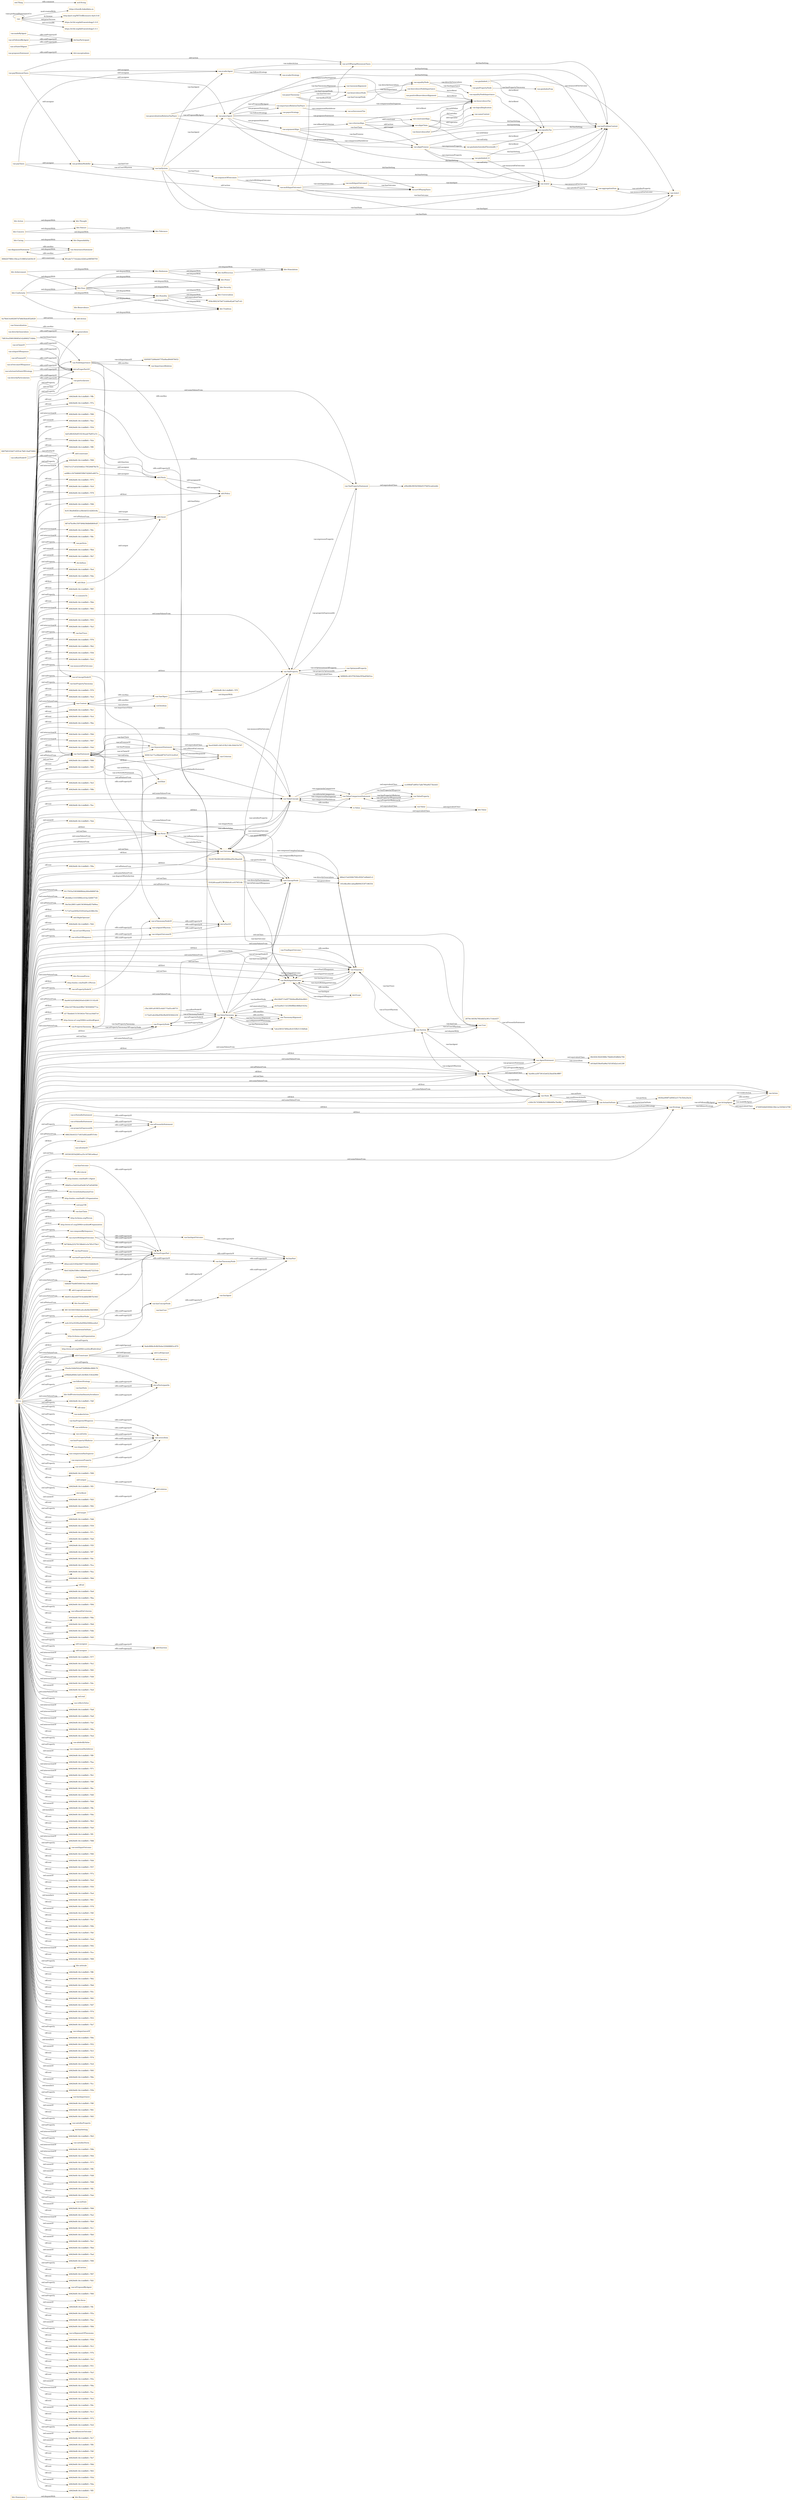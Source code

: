 digraph ar2dtool_diagram { 
rankdir=LR;
size="1501"
node [shape = rectangle, color="orange"]; "bhv:Dominance" "8407b9103447145f1dc7b8116a974962" "8117935a5383086f84da260e068997db" "687ef7bc99c3597d94b58db6fd600cff" "odrl:Action" "55627e127cd1b54482cc785294878e7b" "d0cfd6a131035f992c41fac326f477d5" "92958572d9de6477f5a0bed944978452" "odrl:LeftOperand" "34e5dc2f6f11ab6156360dadf27b69ea" "717147eed395b353f32d3ae41f80c50c" "c5bc3d91a91f655c4dd171bd5cc66731" "odrl:RightOperand" "vae:PropertyTaxonomy" "bhv:PersonalFocus" "bhv:Hedonism" "vae:NodeImportance" "f61ede7171b2abec42bfcae08f560793" "http://xmlns.com/foaf/0.1/Person" "bhv:Universalism" "7a4cd381b7d94ee9c41f2fb31318d0ab" "0828aa908f7a6f462a5170c5b4a2ba3e" "vae:Value" "bhv:Stimulation" "odrl:Policy" "bhv:Achievement" "bhv:Value" "fd3613e171a3fdeddf7437a5312cd5c0" "odrl:Operator" "8ae941b203d9d293efc4280131102cf0" "08c929c56263986c78dd0c65d8b0e794" "vae:VaeProperty" "22be1d3706c4edcf89e73830460d77ca" "vae:Outcome" "d173bebb4151501843e75b1ea16dd7c0" "4af1e8fc620e651f218caeb7fa951a7e" "1172a01afe20be958cf9e00503642230" "http://www.w3.org/2006/vcard/ns#Agent" "vae:MultiInputOutcome" "bf4fb0fcc401f7823b4e5f54a65b03ca" "47409544b83094b108e1ac5456d14798" "vae:AlignmentStatement" "bhv:Dependability" "bhv:Caring" "odrl:Asset" "bhv:Nature" "vae:Generalization" "6ee430d01c9d1d1fb2148c304d1fe797" "68823fe443217e833afb2adeff1f144c" "vae:Context" "vae:VaeStatement" "vae:ActionOnState" "2879e14639a76fcb4b5a361c7c4ee437" "dul:Agent" "1955933f35d2f65ca35c167081e64ea1" "vae:ValueTaxonomy" "bhv:Security" "52c937fb3801681b0084a2f5e36aa2d4" "vae:ConceptNode" "6c0138ed0df2b1a3fdcbb521d2fd3c9a" "rdfs:Literal" "bhv:Tolerance" "vae:System" "bhv:Humility" "http://xmlns.com/foaf/0.1/Agent" "ccc006df7a895e7adb790ad9273bcb43" "odrl:Party" "0162d0caaa6523830b0c81cc0376514b" "26b65ccc5e61fce05e0b7ef7e65d05fd" "958c0902347b673cb84e82a673af7c41" "5ac69cca58739143e6323bed58c9ff97" "vae:Norm" "bhv:GrowthAndAnxietyFree" "vae:User" "vae:Sequence" "vae:AgentStatement" "http://xmlns.com/foaf/0.1/Organization" "a340c5fc74569b3b3199b94f0a76e98e" "bhv:Tradition" "9ade486bc9c8b50ebe329468883cc970" "193c8bcd9e1a6aaffd094353f7186354" "vae:VaeObject" "vc:Value" "vae:TaxonomyAlignment" "xsd:anyURI" "vae:Strategy" "vae:Agent" "bhv:Benevolence" "vae:FinalInputOutcome" "bhv:Conformity" "vae:Action" "http://schema.org/Person" "http://www.w3.org/2006/vcard/ns#Organization" "9d74b9a225279158b441e3e785c579e3" "bhv:Resources" "d8da215a0294b7082cf02b7edfabd1c2" "ee88b1c5470480855f847d2845cd657a" "vae:AwarenessStatement" "282a1e423195dc94077344332b826c91" "e918a6356e95a96a7d3185d2a1e4129f" "0b415d29e5589c1389e90ee6272233cb" "vae:ActingAgent" "0d8d4076e80f340810ac1d9acd82dafe" "odrl:LogicalConstraint" "vae:ValueConcept" "vae:PropertyNode" "vae:ValueProperty" "vae:ValueComparisonStatement" "dul:Event" "7d819cef3691f6085d142d0602714b6a" "vae:Criterion" "bhv:Thought" "0de931c8a2eb97919cdd0d3ff47b1943" "vae:State" "bhv:Face" "vae:VaePropertyStatement" "bhv:SocialFocus" "081163300356b0ca6ce8e9dcf9d5f990" "ea4c243a2020fea9af06bd2666eea8a4" "odrl:Constraint" "vae:OptimizedProperty" "bhv:Action" "e09e48b3903b594b45376d52cab2eddc" "cb35aa0b211b32f64ffb8c988bd1620a" "odrl:Rule" "bhv:Power" "vae:ImportanceRelation" "0a76b414c602007d7b6b5fedc852d029" "d0e24b9713e0f779446edffa004e06b3" "http://schema.org/Organization" "http://www.w3.org/2006/vcard/ns#Individual" "vae:ArgumentStatement" "668d207980c10bcac510883e5e630c5f" "bhv:SelfDirection" "bhv:Concern" "35eefa10d4d542ad72bf89dbc986fc78" "a39bb6a60b6c3a61c8c9b9c318cb2984" "bhv:SelfProtectionAndAnxietyAvoidance" ; /*classes style*/
	"bhv:Action" -> "bhv:Thought" [ label = "owl:disjointWith" ];
	"vae:isInputOfSequence" -> "dul:isProperPartOf" [ label = "rdfs:subPropertyOf" ];
	"dul:isProperPartOf" -> "dul:isPartOf" [ label = "rdfs:subPropertyOf" ];
	"vae:hasConceptNode" -> "vae:hasTaxonomyNode" [ label = "rdfs:subPropertyOf" ];
	"vae:ConceptNode" -> "vae:PropertyNode" [ label = "owl:disjointWith" ];
	"vae:argumentAlign" -> "vae:criterionAlign" [ label = "vae:isBasedOnCriterion" ];
	"vae:argumentAlign" -> "vae:alignPremise" [ label = "vae:hasPremise" ];
	"vae:argumentAlign" -> "vae:alignClaim" [ label = "vae:hasClaim" ];
	"vae:argumentAlign" -> "vae:taxProblemContext" [ label = "dul:hasSetting" ];
	"vae:isTaxonomyNodeOf" -> "dul:isPartOf" [ label = "rdfs:subPropertyOf" ];
	"vae:proposesStatement" -> "dul:conceptualizes" [ label = "rdfs:subPropertyOf" ];
	"vae:ArgumentStatement" -> "6ee430d01c9d1d1fb2148c304d1fe797" [ label = "owl:equivalentClass" ];
	"vae:hasTaxonomyNode" -> "dul:hasPart" [ label = "rdfs:subPropertyOf" ];
	"vae:giniPropertyNode" -> "vae:giniIndexProp" [ label = "vae:hasPropertyTaxonomy" ];
	"vae:benvolenceNodeImportance" -> "vae:benevolenceTax" [ label = "dul:isAbout" ];
	"vae:directlyGeneralizes" -> "vae:generalizes" [ label = "rdfs:subPropertyOf" ];
	"vae:multiInputOutcome2" -> "vae:actOfPayingTaxes" [ label = "vae:hasOutcome" ];
	"vae:multiInputOutcome2" -> "vae:state2" [ label = "vae:hasInput" ];
	"bhv:Hedonism" -> "bhv:Stimulation" [ label = "owl:disjointWith" ];
	"bhv:Hedonism" -> "bhv:SelfDirection" [ label = "owl:disjointWith" ];
	"bhv:Hedonism" -> "bhv:Power" [ label = "owl:disjointWith" ];
	"vae:isPremiseOf" -> "dul:isProperPartOf" [ label = "rdfs:subPropertyOf" ];
	"vae:isTestedInStatement" -> "vae:isPresentInStatement" [ label = "rdfs:subPropertyOf" ];
	"vae:giniIndex0_3" -> "vae:state1" [ label = "vae:measuredOnOutcome" ];
	"vae:giniIndex0_3" -> "vae:equalityTax" [ label = "dul:isAbout" ];
	"vae:madeByAgent" -> "dul:hasParticipant" [ label = "rdfs:subPropertyOf" ];
	"vae:isOutcomeOfSequence" -> "dul:isProperPartOf" [ label = "rdfs:subPropertyOf" ];
	"vae:hasInput" -> "dul:hasProperPart" [ label = "rdfs:subPropertyOf" ];
	"vae:hasUser" -> "vae:hasAgent" [ label = "rdfs:subPropertyOf" ];
	"vae:equalityTax" -> "vae:taxProblemContext" [ label = "dul:hasSetting" ];
	"bhv:SelfDirection" -> "bhv:Stimulation" [ label = "owl:disjointWith" ];
	"vae:hasActionOnState" -> "dul:hasProperPart" [ label = "rdfs:subPropertyOf" ];
	"vae:AgentStatement" -> "08c929c56263986c78dd0c65d8b0e794" [ label = "owl:equivalentClass" ];
	"vae:hasPropertyNode" -> "vae:hasTaxonomyNode" [ label = "rdfs:subPropertyOf" ];
	"vae:hasPropertyNode" -> "dul:hasProperPart" [ label = "rdfs:subPropertyOf" ];
	"vae:payMinimumTaxes" -> "vae:problemModeller" [ label = "odrl:assigner" ];
	"vae:payMinimumTaxes" -> "vae:payerAgent" [ label = "odrl:assignee" ];
	"vae:payMinimumTaxes" -> "vae:evaderAgent" [ label = "odrl:assignee" ];
	"vae:payMinimumTaxes" -> "vae:actOfPayingMiniumumTaxes" [ label = "odrl:action" ];
	"vae:equalityNode" -> "vae:equalityNodeImportance" [ label = "vae:hasImportance" ];
	"vae:equalityNode" -> "vae:giniPropertyNode" [ label = "vae:directlyGeneralizes" ];
	"vae:hasPropertyOfSuperior" -> "vae:coversItem" [ label = "rdfs:subPropertyOf" ];
	"vae:isPropertyNodeOf" -> "vae:isTaxonomyNodeOf" [ label = "rdfs:subPropertyOf" ];
	"vae:hasOutcome" -> "dul:hasProperPart" [ label = "rdfs:subPropertyOf" ];
	"vae:alignPremise" -> "vae:equalityTax" [ label = "vae:withValue" ];
	"vae:alignPremise" -> "vae:state2" [ label = "vae:onEntity" ];
	"vae:alignPremise" -> "vae:giniIndexSatisfiedThreshold0_7" [ label = "vae:expressesProperty" ];
	"vae:alignPremise" -> "vae:giniIndex0_9" [ label = "vae:expressesProperty" ];
	"vae:alignPremise" -> "vae:taxProblemContext" [ label = "dul:hasSetting" ];
	"bhv:Dominance" -> "bhv:Resources" [ label = "owl:disjointWith" ];
	"vae:isEntityOf" -> "vae:isPresentInStatement" [ label = "rdfs:subPropertyOf" ];
	"vae:Value" -> "bhv:Value" [ label = "owl:equivalentClass" ];
	"vae:MultiInputOutcome" -> "vae:Sequence" [ label = "rdfs:seeAlso" ];
	"vae:propertyExpressedAt" -> "vae:isPresentInStatement" [ label = "rdfs:subPropertyOf" ];
	"vae:payerAgent" -> "vae:importanceRelationTaxPayer" [ label = "vae:proposesStatement" ];
	"vae:payerAgent" -> "vae:argumentAlign" [ label = "vae:proposesStatement" ];
	"vae:payerAgent" -> "vae:alignPremise" [ label = "vae:proposesStatement" ];
	"vae:payerAgent" -> "vae:alignClaim" [ label = "vae:proposesStatement" ];
	"vae:payerAgent" -> "vae:actOfPayingTaxes" [ label = "vae:makesAction" ];
	"vae:payerAgent" -> "vae:payerStrategy" [ label = "vae:followsStrategy" ];
	"vae:payerAgent" -> "vae:taxProblemContext" [ label = "dul:hasSetting" ];
	"vae:hasState" -> "dul:isParticipantIn" [ label = "rdfs:subPropertyOf" ];
	"vae:AwarenessStatement" -> "vae:AlignmentStatement" [ label = "rdfs:seeAlso" ];
	"vae:isConceptNodeOf" -> "vae:isTaxonomyNodeOf" [ label = "rdfs:subPropertyOf" ];
	"bhv:Caring" -> "bhv:Dependability" [ label = "owl:disjointWith" ];
	"vae:payTaxes" -> "vae:problemModeller" [ label = "odrl:assigner" ];
	"vae:payTaxes" -> "vae:evaderAgent" [ label = "odrl:assignee" ];
	"vae:payTaxes" -> "vae:actOfPayingTaxes" [ label = "odrl:action" ];
	"vae:hasRootNode" -> "vae:hasConceptNode" [ label = "rdfs:subPropertyOf" ];
	"vae:hasRootNode" -> "dul:hasProperPart" [ label = "rdfs:subPropertyOf" ];
	"vae:isAgentOfSystem" -> "dul:isPartOf" [ label = "rdfs:subPropertyOf" ];
	"vae:aggregationSum" -> "vae:state2" [ label = "vae:measuredOnOutcome" ];
	"vae:aggregationSum" -> "vae:state1" [ label = "vae:measuredOnOutcome" ];
	"vae:ValueConcept" -> "vc:Value" [ label = "rdfs:seeAlso" ];
	"vae:state1" -> "vae:aggregationSum" [ label = "vae:satisfiesProperty" ];
	"vae:ActingAgent" -> "47409544b83094b108e1ac5456d14798" [ label = "owl:equivalentClass" ];
	"vae:isInputOutcomeOf" -> "dul:isPartOf" [ label = "rdfs:subPropertyOf" ];
	"bhv:Concern" -> "bhv:Tolerance" [ label = "owl:disjointWith" ];
	"bhv:Concern" -> "bhv:Nature" [ label = "owl:disjointWith" ];
	"vae:payerTaxonomy" -> "vae:taxonomAlignment" [ label = "vae:hasTaxonomyAlignment" ];
	"vae:payerTaxonomy" -> "vae:benevolenceNode" [ label = "vae:hasRootNode" ];
	"vae:payerTaxonomy" -> "vae:equalityNode" [ label = "vae:hasConceptNode" ];
	"vae:payerTaxonomy" -> "vae:benevolenceNode" [ label = "vae:hasConceptNode" ];
	"vae:giniIndex0_9" -> "vae:state2" [ label = "vae:measuredOnOutcome" ];
	"vae:giniIndex0_9" -> "vae:equalityTax" [ label = "dul:isAbout" ];
	"vae:isRootNodeOf" -> "vae:isConceptNodeOf" [ label = "rdfs:subPropertyOf" ];
	"vae:isRootNodeOf" -> "dul:isProperPartOf" [ label = "rdfs:subPropertyOf" ];
	"vae:problemModeller" -> "vae:taxSystem" [ label = "vae:isUserOfSystem" ];
	"vae:expressesProperty" -> "vae:coversItem" [ label = "rdfs:subPropertyOf" ];
	"vae:directlyParticularizes" -> "vae:particularizes" [ label = "rdfs:subPropertyOf" ];
	"vae:taxSystem" -> "vae:problemModeller" [ label = "vae:hasUser" ];
	"vae:taxSystem" -> "vae:sequenceOfOutcomes" [ label = "vae:hasTrace" ];
	"vae:taxSystem" -> "vae:state2" [ label = "vae:hasState" ];
	"vae:taxSystem" -> "vae:state1" [ label = "vae:hasState" ];
	"vae:taxSystem" -> "vae:payerAgent" [ label = "vae:hasAgent" ];
	"vae:taxSystem" -> "vae:evaderAgent" [ label = "vae:hasAgent" ];
	"vae:taxSystem" -> "vae:taxProblemContext" [ label = "dul:hasSetting" ];
	"vae:hasAgent" -> "dul:hasPart" [ label = "rdfs:subPropertyOf" ];
	"vae:isFollowedByAgent" -> "dul:hasParticipant" [ label = "rdfs:subPropertyOf" ];
	"bhv:Nature" -> "bhv:Tolerance" [ label = "owl:disjointWith" ];
	"vae:criterionAlign" -> "vae:alignPremise" [ label = "odrl:target" ];
	"vae:criterionAlign" -> "vae:constraintAlign" [ label = "odrl:constraint" ];
	"vae:criterionAlign" -> "vae:alignClaim" [ label = "odrl:action" ];
	"vae:criterionAlign" -> "vae:benevolenceTax" [ label = "dul:isAbout" ];
	"vae:ValueComparisonStatement" -> "ccc006df7a895e7adb790ad9273bcb43" [ label = "owl:equivalentClass" ];
	"vae:ValueTaxonomy" -> "vae:TaxonomyAlignment" [ label = "rdfs:seeAlso" ];
	"vae:ValueTaxonomy" -> "cb35aa0b211b32f64ffb8c988bd1620a" [ label = "owl:equivalentClass" ];
	"vae:importanceRelationTaxPayer" -> "vae:payerAgent" [ label = "vae:isProposedByAgent" ];
	"vae:importanceRelationTaxPayer" -> "vae:benevolenceTax" [ label = "vae:comparisonHasSuperior" ];
	"vae:importanceRelationTaxPayer" -> "vae:achievementTax" [ label = "vae:comparisonHasInferior" ];
	"vae:System" -> "vae:User" [ label = "owl:disjointWith" ];
	"vae:followsStrategy" -> "dul:isParticipantIn" [ label = "rdfs:subPropertyOf" ];
	"vae:hasPropertyOfInferior" -> "vae:coversItem" [ label = "rdfs:subPropertyOf" ];
	"vae:composedBySequence" -> "dul:hasProperPart" [ label = "rdfs:subPropertyOf" ];
	"vae:isActionOnStateOfStrategy" -> "dul:isProperPartOf" [ label = "rdfs:subPropertyOf" ];
	"dul:hasProperPart" -> "dul:hasPart" [ label = "rdfs:subPropertyOf" ];
	"vae:startsWithInputOutcome" -> "vae:hasInputOutcome" [ label = "rdfs:subPropertyOf" ];
	"vae:startsWithInputOutcome" -> "dul:hasProperPart" [ label = "rdfs:subPropertyOf" ];
	"bhv:Humility" -> "bhv:Universalism" [ label = "owl:disjointWith" ];
	"bhv:Humility" -> "bhv:Tradition" [ label = "owl:disjointWith" ];
	"bhv:Humility" -> "bhv:Security" [ label = "owl:disjointWith" ];
	"bhv:Humility" -> "958c0902347b673cb84e82a673af7c41" [ label = "owl:equivalentClass" ];
	"vae:FinalInputOutcome" -> "vae:Sequence" [ label = "rdfs:seeAlso" ];
	"odrl:target" -> "odrl:relation" [ label = "rdfs:subPropertyOf" ];
	"vae:benevolenceDef" -> "vae:benevolenceTax" [ label = "dul:satisfies" ];
	"vae:benevolenceDef" -> "vae:taxProblemContext" [ label = "dul:hasSetting" ];
	"vae:makesAction" -> "dul:isParticipantIn" [ label = "rdfs:subPropertyOf" ];
	"vae:withValue" -> "vae:coversItem" [ label = "rdfs:subPropertyOf" ];
	"vae:constraintAlign" -> "vae:sameContext" [ label = "odrl:operator" ];
	"vae:constraintAlign" -> "vae:logicalImplication" [ label = "odrl:operator" ];
	"vae:VaeObject" -> "vae:Context" [ label = "rdfs:seeAlso" ];
	"vae:VaeObject" -> "40629ef6:18c1cbdfb81:-7f7f" [ label = "owl:disjointUnionOf" ];
	"vae:VaeObject" -> "vae:VaeProperty" [ label = "owl:disjointWith" ];
	"vae:TaxonomyAlignment" -> "vae:ValueTaxonomy" [ label = "rdfs:seeAlso" ];
	"vae:generalizationRelationTaxPayer" -> "vae:payerAgent" [ label = "vae:isProposedByAgent" ];
	"vae:generalizationRelationTaxPayer" -> "vae:benevolenceTax" [ label = "vae:comparisonHasSuperior" ];
	"vae:generalizationRelationTaxPayer" -> "vae:equalityTax" [ label = "vae:comparisonHasInferior" ];
	"bhv:Achievement" -> "bhv:Hedonism" [ label = "owl:disjointWith" ];
	"bhv:Achievement" -> "bhv:Face" [ label = "owl:disjointWith" ];
	"vae:alignClaim" -> "vae:benevolenceTax" [ label = "vae:withValue" ];
	"vae:alignClaim" -> "vae:state2" [ label = "vae:onEntity" ];
	"vae:alignClaim" -> "vae:taxProblemContext" [ label = "dul:hasSetting" ];
	"vae:actOfPayingMiniumumTaxes" -> "vae:taxProblemContext" [ label = "dul:hasSetting" ];
	"vae:NodeImportance" -> "vae:ValueTaxonomy" [ label = "rdfs:seeAlso" ];
	"vae:NodeImportance" -> "vae:ImportanceRelation" [ label = "rdfs:seeAlso" ];
	"vae:multiInputOutcome1" -> "vae:multiInputOutcome2" [ label = "vae:nextInputOutcome" ];
	"vae:multiInputOutcome1" -> "vae:state2" [ label = "vae:hasOutcome" ];
	"vae:multiInputOutcome1" -> "vae:actOfPayingTaxes" [ label = "vae:hasOutcome" ];
	"vae:multiInputOutcome1" -> "vae:actOfPayingMiniumumTaxes" [ label = "vae:hasOutcome" ];
	"vae:multiInputOutcome1" -> "vae:state1" [ label = "vae:hasInput" ];
	"vae:Action" -> "vae:ActingAgent" [ label = "rdfs:seeAlso" ];
	"vae:isValuedInStatement" -> "vae:isPresentInStatement" [ label = "rdfs:subPropertyOf" ];
	"vae:sequenceOfOutcomes" -> "vae:multiInputOutcome1" [ label = "vae:startsWithInputOutcome" ];
	"vae:sequenceOfOutcomes" -> "vae:taxProblemContext" [ label = "dul:hasSetting" ];
	"odrl:output" -> "odrl:relation" [ label = "rdfs:subPropertyOf" ];
	"vae:withNorm" -> "vae:coversItem" [ label = "rdfs:subPropertyOf" ];
	"vae:isClaimOf" -> "dul:isProperPartOf" [ label = "rdfs:subPropertyOf" ];
	"vae:hasInputOutcome" -> "dul:hasPart" [ label = "rdfs:subPropertyOf" ];
	"vae:evaderAgent" -> "vae:actOfPayingMiniumumTaxes" [ label = "vae:makesAction" ];
	"vae:evaderAgent" -> "vae:evaderStrategy" [ label = "vae:followsStrategy" ];
	"vae:evaderAgent" -> "vae:taxProblemContext" [ label = "dul:hasSetting" ];
	"vae:" -> "https://chowlk.linkeddata.es" [ label = "mod:createdWith" ];
	"vae:" -> "http://purl.org/NET/rdflicense/cc-by4.0.ttl" [ label = "dc:license" ];
	"vae:" -> "vae:" [ label = "vann:preferredNamespaceUri" ];
	"vae:" -> "https://w3id.org/def/vaeontology/1.0.0" [ label = "owl:priorVersion" ];
	"vae:" -> "https://w3id.org/def/vaeontology/1.0.1" [ label = "owl:versionIRI" ];
	"bhv:Conformity" -> "bhv:Tradition" [ label = "owl:disjointWith" ];
	"bhv:Conformity" -> "bhv:Security" [ label = "owl:disjointWith" ];
	"bhv:Conformity" -> "bhv:Humility" [ label = "owl:disjointWith" ];
	"bhv:Conformity" -> "bhv:Face" [ label = "owl:disjointWith" ];
	"vae:isStateOfAgent" -> "dul:hasParticipant" [ label = "rdfs:subPropertyOf" ];
	"vae:Generalization" -> "vae:generalizes" [ label = "rdfs:seeAlso" ];
	"vae:Context" -> "vae:VaeObject" [ label = "rdfs:seeAlso" ];
	"NULL" -> "vae:VaeStatement" [ label = "owl:onClass" ];
	"NULL" -> "40629ef6:18c1cbdfb81:-7f59" [ label = "rdf:rest" ];
	"NULL" -> "40629ef6:18c1cbdfb81:-7f7c" [ label = "rdf:rest" ];
	"NULL" -> "40629ef6:18c1cbdfb81:-7fa6" [ label = "rdf:rest" ];
	"NULL" -> "40629ef6:18c1cbdfb81:-7f5f" [ label = "rdf:rest" ];
	"NULL" -> "40629ef6:18c1cbdfb81:-7ff7" [ label = "rdf:rest" ];
	"NULL" -> "vae:hasConceptNode" [ label = "owl:onProperty" ];
	"NULL" -> "40629ef6:18c1cbdfb81:-7f4c" [ label = "rdf:rest" ];
	"NULL" -> "bhv:PersonalFocus" [ label = "owl:someValuesFrom" ];
	"NULL" -> "40629ef6:18c1cbdfb81:-7fca" [ label = "owl:unionOf" ];
	"NULL" -> "40629ef6:18c1cbdfb81:-7fea" [ label = "rdf:rest" ];
	"NULL" -> "40629ef6:18c1cbdfb81:-7f6d" [ label = "rdf:rest" ];
	"NULL" -> "rdf:nil" [ label = "rdf:rest" ];
	"NULL" -> "0de931c8a2eb97919cdd0d3ff47b1943" [ label = "owl:someValuesFrom" ];
	"NULL" -> "40629ef6:18c1cbdfb81:-7fe8" [ label = "rdf:rest" ];
	"NULL" -> "40629ef6:18c1cbdfb81:-7fba" [ label = "rdf:rest" ];
	"NULL" -> "40629ef6:18c1cbdfb81:-7f94" [ label = "rdf:rest" ];
	"NULL" -> "vae:isBasedOnCriterion" [ label = "owl:onProperty" ];
	"NULL" -> "40629ef6:18c1cbdfb81:-7f8e" [ label = "rdf:rest" ];
	"NULL" -> "vae:ConceptNode" [ label = "rdf:first" ];
	"NULL" -> "vae:PropertyNode" [ label = "rdf:first" ];
	"NULL" -> "40629ef6:18c1cbdfb81:-7fb8" [ label = "rdf:rest" ];
	"NULL" -> "40629ef6:18c1cbdfb81:-7fdb" [ label = "rdf:rest" ];
	"NULL" -> "40629ef6:18c1cbdfb81:-7fd5" [ label = "owl:unionOf" ];
	"NULL" -> "odrl:assignee" [ label = "owl:onProperty" ];
	"NULL" -> "40629ef6:18c1cbdfb81:-7f77" [ label = "owl:intersectionOf" ];
	"NULL" -> "40629ef6:18c1cbdfb81:-7fe2" [ label = "owl:unionOf" ];
	"NULL" -> "vae:particularizes" [ label = "owl:onProperty" ];
	"NULL" -> "vae:ConceptNode" [ label = "owl:someValuesFrom" ];
	"NULL" -> "vae:expressesProperty" [ label = "owl:onProperty" ];
	"NULL" -> "40629ef6:18c1cbdfb81:-7f85" [ label = "rdf:rest" ];
	"NULL" -> "40629ef6:18c1cbdfb81:-7fd9" [ label = "rdf:rest" ];
	"NULL" -> "40629ef6:18c1cbdfb81:-7fdc" [ label = "owl:intersectionOf" ];
	"NULL" -> "40629ef6:18c1cbdfb81:-7fe9" [ label = "owl:unionOf" ];
	"NULL" -> "owl:real" [ label = "owl:someValuesFrom" ];
	"NULL" -> "ea4c243a2020fea9af06bd2666eea8a4" [ label = "rdf:first" ];
	"NULL" -> "vae:VaePropertyStatement" [ label = "rdf:first" ];
	"NULL" -> "vae:reflectsValue" [ label = "owl:onProperty" ];
	"NULL" -> "odrl:LogicalConstraint" [ label = "rdf:first" ];
	"NULL" -> "40629ef6:18c1cbdfb81:-7fa8" [ label = "owl:intersectionOf" ];
	"NULL" -> "40629ef6:18c1cbdfb81:-7fa9" [ label = "owl:intersectionOf" ];
	"NULL" -> "vae:onEntity" [ label = "owl:onProperty" ];
	"NULL" -> "http://xmlns.com/foaf/0.1/Person" [ label = "rdf:first" ];
	"NULL" -> "40629ef6:18c1cbdfb81:-7faf" [ label = "owl:intersectionOf" ];
	"NULL" -> "40629ef6:18c1cbdfb81:-7f6a" [ label = "owl:intersectionOf" ];
	"NULL" -> "40629ef6:18c1cbdfb81:-7fed" [ label = "rdf:rest" ];
	"NULL" -> "vae:abidesByValue" [ label = "owl:onProperty" ];
	"NULL" -> "dul:Agent" [ label = "rdf:first" ];
	"NULL" -> "vae:comparisonHasInferior" [ label = "owl:onProperty" ];
	"NULL" -> "35eefa10d4d542ad72bf89dbc986fc78" [ label = "rdf:first" ];
	"NULL" -> "40629ef6:18c1cbdfb81:-7ff0" [ label = "owl:unionOf" ];
	"NULL" -> "vae:isUserOfSystem" [ label = "owl:onProperty" ];
	"NULL" -> "vae:ActionOnState" [ label = "rdf:first" ];
	"NULL" -> "40629ef6:18c1cbdfb81:-7faa" [ label = "rdf:rest" ];
	"NULL" -> "vae:Criterion" [ label = "owl:allValuesFrom" ];
	"NULL" -> "http://www.w3.org/2006/vcard/ns#Agent" [ label = "rdf:first" ];
	"NULL" -> "odrl:Constraint" [ label = "owl:allValuesFrom" ];
	"NULL" -> "vae:PropertyNode" [ label = "owl:onClass" ];
	"NULL" -> "bhv:GrowthAndAnxietyFree" [ label = "owl:someValuesFrom" ];
	"NULL" -> "vae:withValue" [ label = "owl:onProperty" ];
	"NULL" -> "vae:Strategy" [ label = "owl:someValuesFrom" ];
	"NULL" -> "vae:ConceptNode" [ label = "owl:onClass" ];
	"NULL" -> "vae:Action" [ label = "rdf:first" ];
	"NULL" -> "40629ef6:18c1cbdfb81:-7f71" [ label = "owl:intersectionOf" ];
	"NULL" -> "40629ef6:18c1cbdfb81:-7fb1" [ label = "owl:intersectionOf" ];
	"NULL" -> "vae:MultiInputOutcome" [ label = "owl:someValuesFrom" ];
	"NULL" -> "40629ef6:18c1cbdfb81:-7f9f" [ label = "owl:unionOf" ];
	"NULL" -> "40629ef6:18c1cbdfb81:-7fbc" [ label = "rdf:rest" ];
	"NULL" -> "vae:Sequence" [ label = "owl:someValuesFrom" ];
	"NULL" -> "http://www.w3.org/2006/vcard/ns#Individual" [ label = "rdf:first" ];
	"NULL" -> "081163300356b0ca6ce8e9dcf9d5f990" [ label = "rdf:first" ];
	"NULL" -> "vae:startsWithInputOutcome" [ label = "owl:onProperty" ];
	"NULL" -> "40629ef6:18c1cbdfb81:-7fd0" [ label = "rdf:rest" ];
	"NULL" -> "40629ef6:18c1cbdfb81:-7fdd" [ label = "rdf:rest" ];
	"NULL" -> "40629ef6:18c1cbdfb81:-7ffa" [ label = "owl:unionOf" ];
	"NULL" -> "40629ef6:18c1cbdfb81:-7f4e" [ label = "owl:members" ];
	"NULL" -> "40629ef6:18c1cbdfb81:-7fb3" [ label = "rdf:rest" ];
	"NULL" -> "40629ef6:18c1cbdfb81:-7fa0" [ label = "rdf:rest" ];
	"NULL" -> "vae:Agent" [ label = "owl:onClass" ];
	"NULL" -> "40629ef6:18c1cbdfb81:-7ff1" [ label = "rdf:rest" ];
	"NULL" -> "40629ef6:18c1cbdfb81:-7f88" [ label = "owl:intersectionOf" ];
	"NULL" -> "vae:Agent" [ label = "owl:someValuesFrom" ];
	"NULL" -> "vae:isStartOfSequence" [ label = "owl:onProperty" ];
	"NULL" -> "vae:nextInputOutcome" [ label = "owl:onProperty" ];
	"NULL" -> "40629ef6:18c1cbdfb81:-7f80" [ label = "rdf:rest" ];
	"NULL" -> "40629ef6:18c1cbdfb81:-7fd4" [ label = "rdf:rest" ];
	"NULL" -> "40629ef6:18c1cbdfb81:-7f57" [ label = "rdf:rest" ];
	"NULL" -> "40629ef6:18c1cbdfb81:-7f7a" [ label = "rdf:rest" ];
	"NULL" -> "vae:Sequence" [ label = "owl:onClass" ];
	"NULL" -> "vae:hasRootNode" [ label = "owl:onProperty" ];
	"NULL" -> "40629ef6:18c1cbdfb81:-7fe0" [ label = "owl:unionOf" ];
	"NULL" -> "40629ef6:18c1cbdfb81:-7f50" [ label = "rdf:rest" ];
	"NULL" -> "40629ef6:18c1cbdfb81:-7fa4" [ label = "rdf:rest" ];
	"NULL" -> "40629ef6:18c1cbdfb81:-7f61" [ label = "owl:members" ];
	"NULL" -> "vae:ValueTaxonomy" [ label = "rdf:first" ];
	"NULL" -> "26b65ccc5e61fce05e0b7ef7e65d05fd" [ label = "rdf:first" ];
	"NULL" -> "40629ef6:18c1cbdfb81:-7f78" [ label = "rdf:rest" ];
	"NULL" -> "40629ef6:18c1cbdfb81:-7f6f" [ label = "owl:unionOf" ];
	"NULL" -> "40629ef6:18c1cbdfb81:-7fef" [ label = "rdf:rest" ];
	"NULL" -> "22be1d3706c4edcf89e73830460d77ca" [ label = "rdf:first" ];
	"NULL" -> "vae:Outcome" [ label = "owl:someValuesFrom" ];
	"NULL" -> "dul:isParticipantIn" [ label = "owl:onProperty" ];
	"NULL" -> "0d8d4076e80f340810ac1d9acd82dafe" [ label = "owl:someValuesFrom" ];
	"NULL" -> "http://schema.org/Organization" [ label = "rdf:first" ];
	"NULL" -> "40629ef6:18c1cbdfb81:-7f6b" [ label = "rdf:rest" ];
	"NULL" -> "40629ef6:18c1cbdfb81:-7fbf" [ label = "rdf:rest" ];
	"NULL" -> "vae:NodeImportance" [ label = "owl:onClass" ];
	"NULL" -> "40629ef6:18c1cbdfb81:-7fe6" [ label = "rdf:rest" ];
	"NULL" -> "40629ef6:18c1cbdfb81:-7f92" [ label = "rdf:rest" ];
	"NULL" -> "40629ef6:18c1cbdfb81:-7fce" [ label = "owl:intersectionOf" ];
	"NULL" -> "40629ef6:18c1cbdfb81:-7f69" [ label = "rdf:rest" ];
	"NULL" -> "bhv:attitude" [ label = "owl:onProperty" ];
	"NULL" -> "vae:Norm" [ label = "rdf:first" ];
	"NULL" -> "40629ef6:18c1cbdfb81:-7ff6" [ label = "owl:unionOf" ];
	"NULL" -> "40629ef6:18c1cbdfb81:-7f62" [ label = "rdf:rest" ];
	"NULL" -> "40629ef6:18c1cbdfb81:-7fb6" [ label = "rdf:rest" ];
	"NULL" -> "40629ef6:18c1cbdfb81:-7f5c" [ label = "rdf:rest" ];
	"NULL" -> "vae:VaeProperty" [ label = "rdf:first" ];
	"NULL" -> "40629ef6:18c1cbdfb81:-7f83" [ label = "rdf:rest" ];
	"NULL" -> "40629ef6:18c1cbdfb81:-7fd7" [ label = "rdf:rest" ];
	"NULL" -> "40629ef6:18c1cbdfb81:-7f7d" [ label = "rdf:rest" ];
	"NULL" -> "68823fe443217e833afb2adeff1f144c" [ label = "owl:allValuesFrom" ];
	"NULL" -> "http://xmlns.com/foaf/0.1/Organization" [ label = "rdf:first" ];
	"NULL" -> "a39bb6a60b6c3a61c8c9b9c318cb2984" [ label = "rdf:first" ];
	"NULL" -> "vae:Context" [ label = "rdf:first" ];
	"NULL" -> "vae:generalizes" [ label = "owl:onProperty" ];
	"NULL" -> "1955933f35d2f65ca35c167081e64ea1" [ label = "owl:onClass" ];
	"NULL" -> "vae:Outcome" [ label = "owl:onClass" ];
	"NULL" -> "40629ef6:18c1cbdfb81:-7f53" [ label = "rdf:rest" ];
	"NULL" -> "40629ef6:18c1cbdfb81:-7fa7" [ label = "rdf:rest" ];
	"NULL" -> "rdfs:Literal" [ label = "rdf:first" ];
	"NULL" -> "vae:isImportanceOf" [ label = "owl:onProperty" ];
	"NULL" -> "40629ef6:18c1cbdfb81:-7f9e" [ label = "rdf:rest" ];
	"NULL" -> "40629ef6:18c1cbdfb81:-7f52" [ label = "owl:members" ];
	"NULL" -> "40629ef6:18c1cbdfb81:-7fc5" [ label = "owl:unionOf" ];
	"NULL" -> "40629ef6:18c1cbdfb81:-7f74" [ label = "rdf:rest" ];
	"NULL" -> "40629ef6:18c1cbdfb81:-7fc8" [ label = "rdf:rest" ];
	"NULL" -> "40629ef6:18c1cbdfb81:-7f95" [ label = "owl:unionOf" ];
	"NULL" -> "40629ef6:18c1cbdfb81:-7f6e" [ label = "rdf:rest" ];
	"NULL" -> "40629ef6:18c1cbdfb81:-7fcc" [ label = "owl:unionOf" ];
	"NULL" -> "vae:ConceptNode" [ label = "owl:allValuesFrom" ];
	"NULL" -> "282a1e423195dc94077344332b826c91" [ label = "owl:onClass" ];
	"NULL" -> "vae:Norm" [ label = "owl:onClass" ];
	"NULL" -> "40629ef6:18c1cbdfb81:-7f5b" [ label = "owl:members" ];
	"NULL" -> "vae:hasImportance" [ label = "owl:onProperty" ];
	"NULL" -> "9d74b9a225279158b441e3e785c579e3" [ label = "rdf:first" ];
	"NULL" -> "40629ef6:18c1cbdfb81:-7f8f" [ label = "rdf:rest" ];
	"NULL" -> "40629ef6:18c1cbdfb81:-7f81" [ label = "owl:unionOf" ];
	"NULL" -> "40629ef6:18c1cbdfb81:-7f65" [ label = "rdf:rest" ];
	"NULL" -> "vae:satisfiesProperty" [ label = "owl:onProperty" ];
	"NULL" -> "dul:hasSetting" [ label = "owl:onProperty" ];
	"NULL" -> "vae:VaeStatement" [ label = "rdf:first" ];
	"NULL" -> "vae:PropertyTaxonomy" [ label = "owl:someValuesFrom" ];
	"NULL" -> "40629ef6:18c1cbdfb81:-7fb5" [ label = "owl:intersectionOf" ];
	"NULL" -> "vae:satisfiesNorm" [ label = "owl:onProperty" ];
	"NULL" -> "xsd:anyURI" [ label = "rdf:first" ];
	"NULL" -> "odrl:Constraint" [ label = "rdf:first" ];
	"NULL" -> "odrl:target" [ label = "owl:onProperty" ];
	"NULL" -> "40629ef6:18c1cbdfb81:-7f9b" [ label = "owl:intersectionOf" ];
	"NULL" -> "40629ef6:18c1cbdfb81:-7f64" [ label = "owl:intersectionOf" ];
	"NULL" -> "40629ef6:18c1cbdfb81:-7f73" [ label = "owl:unionOf" ];
	"NULL" -> "40629ef6:18c1cbdfb81:-7ff8" [ label = "owl:unionOf" ];
	"NULL" -> "40629ef6:18c1cbdfb81:-7fd8" [ label = "owl:unionOf" ];
	"NULL" -> "40629ef6:18c1cbdfb81:-7f98" [ label = "rdf:rest" ];
	"NULL" -> "40629ef6:18c1cbdfb81:-7ff2" [ label = "owl:unionOf" ];
	"NULL" -> "vae:makesAction" [ label = "owl:onProperty" ];
	"NULL" -> "40629ef6:18c1cbdfb81:-7fab" [ label = "rdf:rest" ];
	"NULL" -> "vae:onState" [ label = "owl:onProperty" ];
	"NULL" -> "vae:VaeProperty" [ label = "owl:someValuesFrom" ];
	"NULL" -> "bhv:SelfProtectionAndAnxietyAvoidance" [ label = "owl:someValuesFrom" ];
	"NULL" -> "vae:Agent" [ label = "owl:allValuesFrom" ];
	"NULL" -> "http://schema.org/Person" [ label = "rdf:first" ];
	"NULL" -> "40629ef6:18c1cbdfb81:-7f66" [ label = "owl:unionOf" ];
	"NULL" -> "vae:isConceptNodeOf" [ label = "owl:onProperty" ];
	"NULL" -> "40629ef6:18c1cbdfb81:-7fa2" [ label = "rdf:rest" ];
	"NULL" -> "40629ef6:18c1cbdfb81:-7fb9" [ label = "owl:intersectionOf" ];
	"NULL" -> "40629ef6:18c1cbdfb81:-7fc1" [ label = "owl:unionOf" ];
	"NULL" -> "vae:hasPropertyNode" [ label = "owl:onProperty" ];
	"NULL" -> "40629ef6:18c1cbdfb81:-7fb0" [ label = "rdf:rest" ];
	"NULL" -> "40629ef6:18c1cbdfb81:-7fa1" [ label = "owl:unionOf" ];
	"NULL" -> "40629ef6:18c1cbdfb81:-7fbd" [ label = "rdf:rest" ];
	"NULL" -> "vae:VaePropertyStatement" [ label = "owl:someValuesFrom" ];
	"NULL" -> "40629ef6:18c1cbdfb81:-7fad" [ label = "owl:unionOf" ];
	"NULL" -> "40629ef6:18c1cbdfb81:-7f90" [ label = "rdf:rest" ];
	"NULL" -> "vae:Strategy" [ label = "rdf:first" ];
	"NULL" -> "vae:Outcome" [ label = "rdf:first" ];
	"NULL" -> "odrl:action" [ label = "owl:onProperty" ];
	"NULL" -> "40629ef6:18c1cbdfb81:-7f67" [ label = "rdf:rest" ];
	"NULL" -> "40629ef6:18c1cbdfb81:-7fd1" [ label = "rdf:rest" ];
	"NULL" -> "odrl:Asset" [ label = "owl:allValuesFrom" ];
	"NULL" -> "vae:isProposedByAgent" [ label = "owl:onProperty" ];
	"NULL" -> "40629ef6:18c1cbdfb81:-7f60" [ label = "rdf:rest" ];
	"NULL" -> "bhv:focus" [ label = "owl:onProperty" ];
	"NULL" -> "40629ef6:18c1cbdfb81:-7ffc" [ label = "owl:unionOf" ];
	"NULL" -> "40629ef6:18c1cbdfb81:-7f5a" [ label = "rdf:rest" ];
	"NULL" -> "40629ef6:18c1cbdfb81:-7fae" [ label = "rdf:rest" ];
	"NULL" -> "40629ef6:18c1cbdfb81:-7f84" [ label = "owl:unionOf" ];
	"NULL" -> "vae:isAlignmentOfTaxonomy" [ label = "owl:onProperty" ];
	"NULL" -> "40629ef6:18c1cbdfb81:-7f58" [ label = "rdf:rest" ];
	"NULL" -> "40629ef6:18c1cbdfb81:-7fc2" [ label = "rdf:rest" ];
	"NULL" -> "40629ef6:18c1cbdfb81:-7f7b" [ label = "rdf:rest" ];
	"NULL" -> "40629ef6:18c1cbdfb81:-7fcf" [ label = "rdf:rest" ];
	"NULL" -> "vae:MultiInputOutcome" [ label = "rdf:first" ];
	"NULL" -> "40629ef6:18c1cbdfb81:-7f51" [ label = "rdf:rest" ];
	"NULL" -> "40629ef6:18c1cbdfb81:-7fa5" [ label = "rdf:rest" ];
	"NULL" -> "40629ef6:18c1cbdfb81:-7f5e" [ label = "rdf:rest" ];
	"NULL" -> "40629ef6:18c1cbdfb81:-7f8a" [ label = "owl:unionOf" ];
	"NULL" -> "40629ef6:18c1cbdfb81:-7fac" [ label = "owl:intersectionOf" ];
	"NULL" -> "40629ef6:18c1cbdfb81:-7fe3" [ label = "rdf:rest" ];
	"NULL" -> "40629ef6:18c1cbdfb81:-7f9c" [ label = "rdf:rest" ];
	"NULL" -> "40629ef6:18c1cbdfb81:-7fc3" [ label = "owl:unionOf" ];
	"NULL" -> "40629ef6:18c1cbdfb81:-7f72" [ label = "rdf:rest" ];
	"NULL" -> "40629ef6:18c1cbdfb81:-7fc6" [ label = "rdf:rest" ];
	"NULL" -> "vae:influencesOutcome" [ label = "owl:onProperty" ];
	"NULL" -> "40629ef6:18c1cbdfb81:-7fc7" [ label = "owl:unionOf" ];
	"NULL" -> "vae:AgentStatement" [ label = "rdf:first" ];
	"NULL" -> "40629ef6:18c1cbdfb81:-7ff4" [ label = "owl:unionOf" ];
	"NULL" -> "vae:propertyExpressedAt" [ label = "owl:onProperty" ];
	"NULL" -> "40629ef6:18c1cbdfb81:-7f4f" [ label = "rdf:rest" ];
	"NULL" -> "40629ef6:18c1cbdfb81:-7fe7" [ label = "rdf:rest" ];
	"NULL" -> "40629ef6:18c1cbdfb81:-7f8d" [ label = "rdf:rest" ];
	"NULL" -> "odrl:assigner" [ label = "owl:onProperty" ];
	"NULL" -> "vae:Action" [ label = "owl:someValuesFrom" ];
	"NULL" -> "vae:Norm" [ label = "owl:someValuesFrom" ];
	"NULL" -> "40629ef6:18c1cbdfb81:-7f63" [ label = "rdf:rest" ];
	"NULL" -> "40629ef6:18c1cbdfb81:-7f5d" [ label = "rdf:rest" ];
	"NULL" -> "40629ef6:18c1cbdfb81:-7fda" [ label = "owl:unionOf" ];
	"NULL" -> "40629ef6:18c1cbdfb81:-7ff5" [ label = "rdf:rest" ];
	"NULL" -> "d173bebb4151501843e75b1ea16dd7c0" [ label = "rdf:first" ];
	"NULL" -> "vae:ValueComparisonStatement" [ label = "rdf:first" ];
	"NULL" -> "odrl:Rule" [ label = "rdf:first" ];
	"NULL" -> "40629ef6:18c1cbdfb81:-7ffb" [ label = "rdf:rest" ];
	"NULL" -> "40629ef6:18c1cbdfb81:-7f7e" [ label = "rdf:rest" ];
	"NULL" -> "40629ef6:18c1cbdfb81:-7f86" [ label = "owl:intersectionOf" ];
	"NULL" -> "40629ef6:18c1cbdfb81:-7fee" [ label = "owl:unionOf" ];
	"NULL" -> "bhv:SocialFocus" [ label = "owl:allValuesFrom" ];
	"NULL" -> "vae:ValueConcept" [ label = "owl:someValuesFrom" ];
	"NULL" -> "vae:hasPremise" [ label = "owl:onProperty" ];
	"NULL" -> "40629ef6:18c1cbdfb81:-7f54" [ label = "rdf:rest" ];
	"NULL" -> "40629ef6:18c1cbdfb81:-7fcb" [ label = "rdf:rest" ];
	"NULL" -> "40629ef6:18c1cbdfb81:-7ff9" [ label = "rdf:rest" ];
	"NULL" -> "odrl:constraint" [ label = "owl:onProperty" ];
	"NULL" -> "vae:State" [ label = "owl:someValuesFrom" ];
	"NULL" -> "40629ef6:18c1cbdfb81:-7f99" [ label = "owl:intersectionOf" ];
	"NULL" -> "vae:withNorm" [ label = "owl:onProperty" ];
	"NULL" -> "40629ef6:18c1cbdfb81:-7f75" [ label = "rdf:rest" ];
	"NULL" -> "40629ef6:18c1cbdfb81:-7fc9" [ label = "rdf:rest" ];
	"NULL" -> "40629ef6:18c1cbdfb81:-7fec" [ label = "rdf:rest" ];
	"NULL" -> "40629ef6:18c1cbdfb81:-7f79" [ label = "owl:unionOf" ];
	"NULL" -> "0b415d29e5589c1389e90ee6272233cb" [ label = "rdf:first" ];
	"NULL" -> "40629ef6:18c1cbdfb81:-7f96" [ label = "rdf:rest" ];
	"NULL" -> "vae:Agent" [ label = "rdf:first" ];
	"NULL" -> "40629ef6:18c1cbdfb81:-7f6c" [ label = "owl:intersectionOf" ];
	"NULL" -> "vae:ValueTaxonomy" [ label = "owl:someValuesFrom" ];
	"NULL" -> "8117935a5383086f84da260e068997db" [ label = "owl:someValuesFrom" ];
	"NULL" -> "vae:followsStrategy" [ label = "owl:onProperty" ];
	"NULL" -> "vae:Sequence" [ label = "rdf:first" ];
	"NULL" -> "40629ef6:18c1cbdfb81:-7f8c" [ label = "owl:intersectionOf" ];
	"NULL" -> "vae:perform" [ label = "owl:onProperty" ];
	"NULL" -> "40629ef6:18c1cbdfb81:-7fb4" [ label = "owl:unionOf" ];
	"NULL" -> "40629ef6:18c1cbdfb81:-7fb7" [ label = "owl:unionOf" ];
	"NULL" -> "dul:defines" [ label = "owl:onProperty" ];
	"NULL" -> "40629ef6:18c1cbdfb81:-7fe4" [ label = "owl:unionOf" ];
	"NULL" -> "http://xmlns.com/foaf/0.1/Agent" [ label = "rdf:first" ];
	"NULL" -> "40629ef6:18c1cbdfb81:-7fde" [ label = "owl:unionOf" ];
	"NULL" -> "40629ef6:18c1cbdfb81:-7f87" [ label = "rdf:rest" ];
	"NULL" -> "vae:Norm" [ label = "owl:allValuesFrom" ];
	"NULL" -> "vae:ValueConcept" [ label = "owl:onClass" ];
	"NULL" -> "40629ef6:18c1cbdfb81:-7feb" [ label = "owl:unionOf" ];
	"NULL" -> "vc:commitsTo" [ label = "owl:onProperty" ];
	"NULL" -> "40629ef6:18c1cbdfb81:-7fbb" [ label = "rdf:rest" ];
	"NULL" -> "odrl:Policy" [ label = "rdf:first" ];
	"NULL" -> "717147eed395b353f32d3ae41f80c50c" [ label = "rdf:first" ];
	"NULL" -> "40629ef6:18c1cbdfb81:-7f93" [ label = "owl:intersectionOf" ];
	"NULL" -> "vae:Context" [ label = "owl:someValuesFrom" ];
	"NULL" -> "40629ef6:18c1cbdfb81:-7f55" [ label = "owl:members" ];
	"NULL" -> "http://www.w3.org/2006/vcard/ns#Organization" [ label = "rdf:first" ];
	"NULL" -> "vae:hasTrace" [ label = "owl:onProperty" ];
	"NULL" -> "40629ef6:18c1cbdfb81:-7f76" [ label = "owl:unionOf" ];
	"NULL" -> "vae:Outcome" [ label = "owl:allValuesFrom" ];
	"NULL" -> "vae:AgentStatement" [ label = "owl:someValuesFrom" ];
	"NULL" -> "40629ef6:18c1cbdfb81:-7fb2" [ label = "rdf:rest" ];
	"NULL" -> "vae:MultiInputOutcome" [ label = "owl:onClass" ];
	"NULL" -> "vae:ValueConcept" [ label = "rdf:first" ];
	"NULL" -> "odrl:RightOperand" [ label = "rdf:first" ];
	"NULL" -> "odrl:Constraint" [ label = "owl:someValuesFrom" ];
	"NULL" -> "vae:composedBySequence" [ label = "owl:onProperty" ];
	"NULL" -> "40629ef6:18c1cbdfb81:-7f56" [ label = "rdf:rest" ];
	"NULL" -> "40629ef6:18c1cbdfb81:-7fc0" [ label = "rdf:rest" ];
	"NULL" -> "40629ef6:18c1cbdfb81:-7fcd" [ label = "rdf:rest" ];
	"NULL" -> "34e5dc2f6f11ab6156360dadf27b69ea" [ label = "owl:allValuesFrom" ];
	"NULL" -> "vae:Criterion" [ label = "rdf:first" ];
	"NULL" -> "vae:hasClaim" [ label = "owl:onProperty" ];
	"NULL" -> "vae:User" [ label = "owl:onClass" ];
	"NULL" -> "vae:VaeStatement" [ label = "owl:allValuesFrom" ];
	"NULL" -> "40629ef6:18c1cbdfb81:-7fe1" [ label = "rdf:rest" ];
	"NULL" -> "40629ef6:18c1cbdfb81:-7f9a" [ label = "rdf:rest" ];
	"NULL" -> "40629ef6:18c1cbdfb81:-7fa3" [ label = "owl:intersectionOf" ];
	"NULL" -> "vae:measuredOnOutcome" [ label = "owl:onProperty" ];
	"NULL" -> "vae:hasPropertyTaxonomy" [ label = "owl:onProperty" ];
	"NULL" -> "40629ef6:18c1cbdfb81:-7f70" [ label = "rdf:rest" ];
	"NULL" -> "8ae941b203d9d293efc4280131102cf0" [ label = "owl:allValuesFrom" ];
	"NULL" -> "40629ef6:18c1cbdfb81:-7fc4" [ label = "rdf:rest" ];
	"NULL" -> "vae:State" [ label = "rdf:first" ];
	"NULL" -> "40629ef6:18c1cbdfb81:-7fbe" [ label = "rdf:rest" ];
	"NULL" -> "vae:System" [ label = "owl:someValuesFrom" ];
	"NULL" -> "40629ef6:18c1cbdfb81:-7f9d" [ label = "owl:intersectionOf" ];
	"NULL" -> "40629ef6:18c1cbdfb81:-7f97" [ label = "owl:intersectionOf" ];
	"NULL" -> "40629ef6:18c1cbdfb81:-7f4d" [ label = "rdf:rest" ];
	"NULL" -> "40629ef6:18c1cbdfb81:-7f91" [ label = "rdf:rest" ];
	"NULL" -> "40629ef6:18c1cbdfb81:-7fe5" [ label = "rdf:rest" ];
	"NULL" -> "40629ef6:18c1cbdfb81:-7f8b" [ label = "rdf:rest" ];
	"NULL" -> "40629ef6:18c1cbdfb81:-7f68" [ label = "rdf:rest" ];
	"NULL" -> "40629ef6:18c1cbdfb81:-7fd2" [ label = "rdf:rest" ];
	"NULL" -> "40629ef6:18c1cbdfb81:-7fdf" [ label = "rdf:rest" ];
	"NULL" -> "rdf:value" [ label = "owl:onProperty" ];
	"NULL" -> "vae:shapesNorm" [ label = "owl:onProperty" ];
	"NULL" -> "vae:User" [ label = "owl:someValuesFrom" ];
	"NULL" -> "vae:comparisonHasSuperior" [ label = "owl:onProperty" ];
	"NULL" -> "40629ef6:18c1cbdfb81:-7f89" [ label = "rdf:rest" ];
	"NULL" -> "40629ef6:18c1cbdfb81:-7ff3" [ label = "rdf:rest" ];
	"NULL" -> "dul:isAbout" [ label = "owl:onProperty" ];
	"NULL" -> "40629ef6:18c1cbdfb81:-7fd3" [ label = "owl:unionOf" ];
	"NULL" -> "d0cfd6a131035f992c41fac326f477d5" [ label = "owl:someValuesFrom" ];
	"NULL" -> "40629ef6:18c1cbdfb81:-7f82" [ label = "rdf:rest" ];
	"NULL" -> "40629ef6:18c1cbdfb81:-7fd6" [ label = "rdf:rest" ];
	"NULL" -> "vae:isPropertyNodeOf" [ label = "owl:onProperty" ];
	"vae:VaePropertyStatement" -> "e09e48b3903b594b45376d52cab2eddc" [ label = "owl:equivalentClass" ];
	"vae:isUserOfSystem" -> "vae:isAgentOfSystem" [ label = "rdfs:subPropertyOf" ];
	"vae:hasClaim" -> "dul:hasProperPart" [ label = "rdfs:subPropertyOf" ];
	"vae:state2" -> "vae:aggregationSum" [ label = "vae:satisfiesProperty" ];
	"vc:Value" -> "bhv:Value" [ label = "owl:equivalentClass" ];
	"vc:Value" -> "vae:Value" [ label = "owl:equivalentClass" ];
	"vae:Agent" -> "5ac69cca58739143e6323bed58c9ff97" [ label = "owl:equivalentClass" ];
	"vae:VaeProperty" -> "bf4fb0fcc401f7823b4e5f54a65b03ca" [ label = "owl:equivalentClass" ];
	"bhv:Face" -> "bhv:Tradition" [ label = "owl:disjointWith" ];
	"bhv:Face" -> "bhv:Security" [ label = "owl:disjointWith" ];
	"bhv:Face" -> "bhv:Power" [ label = "owl:disjointWith" ];
	"bhv:Face" -> "bhv:Humility" [ label = "owl:disjointWith" ];
	"bhv:Face" -> "bhv:Hedonism" [ label = "owl:disjointWith" ];
	"vae:benevolenceNode" -> "vae:benvolenceNodeImportance" [ label = "vae:hasImportance" ];
	"vae:benevolenceNode" -> "vae:equalityNode" [ label = "vae:directlyGeneralizes" ];
	"vae:hasPremise" -> "dul:hasProperPart" [ label = "rdfs:subPropertyOf" ];
	"vae:isStartOfSequence" -> "vae:isInputOutcomeOf" [ label = "rdfs:subPropertyOf" ];
	"bhv:Benevolence" -> "bhv:Humility" [ label = "owl:disjointWith" ];
	"odrl:assigner" -> "odrl:function" [ label = "rdfs:subPropertyOf" ];
	"vae:giniIndexSatisfiedThreshold0_7" -> "vae:equalityTax" [ label = "dul:isAbout" ];
	"vae:onEntity" -> "vae:coversItem" [ label = "rdfs:subPropertyOf" ];
	"vae:equalityNodeImportance" -> "vae:equalityTax" [ label = "dul:isAbout" ];
	"vae:positiveBenevolenceAlignment" -> "vae:benevolenceTax" [ label = "dul:isAbout" ];
	"vae:AlignmentStatement" -> "vae:AwarenessStatement" [ label = "rdfs:seeAlso" ];
	"vae:AlignmentStatement" -> "vae:AwarenessStatement" [ label = "owl:disjointWith" ];
	"odrl:assignee" -> "odrl:function" [ label = "rdfs:subPropertyOf" ];
	"vae:Agent" -> "vae:System" [ label = "vae:isAgentOfSystem" ];
	"vae:NodeImportance" -> "92958572d9de6477f5a0bed944978452" [ label = "vae:isImportanceOf" ];
	"vae:Outcome" -> "vae:Sequence" [ label = "vae:composedBySequence" ];
	"c5bc3d91a91f655c4dd171bd5cc66731" -> "vae:ValueTaxonomy" [ label = "vae:isRootNodeOf" ];
	"odrl:Constraint" -> "9ade486bc9c8b50ebe329468883cc970" [ label = "odrl:rightOperand" ];
	"vae:ActionOnState" -> "0828aa908f7a6f462a5170c5b4a2ba3e" [ label = "vae:perform" ];
	"vae:ValueComparisonStatement" -> "vae:ValueProperty" [ label = "vae:hasPropertyOfSuperior" ];
	"vae:Outcome" -> "vae:ValueConcept" [ label = "vae:abidesByValue" ];
	"dul:Event" -> "vae:MultiInputOutcome" [ label = "vae:isInputOfSequence" ];
	"vae:VaePropertyStatement" -> "vae:VaeProperty" [ label = "vae:expressesProperty" ];
	"vae:ActingAgent" -> "vae:Strategy" [ label = "vae:followsStrategy" ];
	"vae:ActionOnState" -> "vae:Strategy" [ label = "vae:isActionOnStateOfStrategy" ];
	"0162d0caaa6523830b0c81cc0376514b" -> "vae:ConceptNode" [ label = "vae:directlyParticularizes" ];
	"1172a01afe20be958cf9e00503642230" -> "vae:ValueTaxonomy" [ label = "vae:isTaxonomyNodeOf" ];
	"vae:VaeStatement" -> "fd3613e171a3fdeddf7437a5312cd5c0" [ label = "vae:onEntity" ];
	"vae:Sequence" -> "vae:MultiInputOutcome" [ label = "vae:hasInputOutcome" ];
	"vae:MultiInputOutcome" -> "dul:Event" [ label = "vae:hasInput" ];
	"vae:Sequence" -> "vae:MultiInputOutcome" [ label = "vae:startsWithInputOutcome" ];
	"vae:AgentStatement" -> "vae:Agent" [ label = "vae:isProposedByAgent" ];
	"vae:ValueTaxonomy" -> "7a4cd381b7d94ee9c41f2fb31318d0ab" [ label = "vae:hasTaxonomyNode" ];
	"vae:MultiInputOutcome" -> "vae:MultiInputOutcome" [ label = "vae:previousInputOutcome" ];
	"vae:ValueComparisonStatement" -> "vae:ValueConcept" [ label = "vae:comparisonHasSuperior" ];
	"odrl:Constraint" -> "odrl:Operator" [ label = "odrl:operator" ];
	"vae:Outcome" -> "vae:VaeProperty" [ label = "vae:satisfiesProperty" ];
	"odrl:Asset" -> "odrl:Policy" [ label = "odrl:hasPolicy" ];
	"vae:ArgumentStatement" -> "vae:VaeStatement" [ label = "vae:hasClaim" ];
	"vae:ConceptNode" -> "d8da215a0294b7082cf02b7edfabd1c2" [ label = "vae:directlyGeneralizes" ];
	"vae:Agent" -> "vae:AgentStatement" [ label = "vae:proposesStatement" ];
	"vae:System" -> "vae:Sequence" [ label = "vae:hasTrace" ];
	"vae:Outcome" -> "vae:Norm" [ label = "vae:satisfiesNorm" ];
	"vae:User" -> "vae:System" [ label = "vae:isUserOfSystem" ];
	"0a76b414c602007d7b6b5fedc852d029" -> "odrl:Action" [ label = "odrl:action" ];
	"odrl:Party" -> "odrl:Policy" [ label = "odrl:assigneeOf" ];
	"vae:PropertyTaxonomy" -> "xsd:float" [ label = "vae:degreeOfSatisfaction" ];
	"vae:Sequence" -> "vae:Outcome" [ label = "vae:composesComplexOutcome" ];
	"vae:Criterion" -> "vae:ArgumentStatement" [ label = "vae:isCriterionOfArgument" ];
	"vae:PropertyNode" -> "vae:ValueTaxonomy" [ label = "vae:isPropertyNodeOf" ];
	"vae:ValueTaxonomy" -> "vae:ConceptNode" [ label = "vae:hasConceptNode" ];
	"vae:ValueComparisonStatement" -> "vae:ValueProperty" [ label = "vae:hasPropertyOfInferior" ];
	"vae:Sequence" -> "vae:System" [ label = "vae:isTraceOfSystem" ];
	"2879e14639a76fcb4b5a361c7c4ee437" -> "vae:AgentStatement" [ label = "vae:isPresentInStatement" ];
	"4af1e8fc620e651f218caeb7fa951a7e" -> "odrl:Party" [ label = "odrl:function" ];
	"vae:System" -> "vae:User" [ label = "vae:hasUser" ];
	"vae:OptimizedProperty" -> "vae:VaeProperty" [ label = "vae:isOptimizationOfProperty" ];
	"vae:ConceptNode" -> "193c8bcd9e1a6aaffd094353f7186354" [ label = "vae:generalizes" ];
	"vae:ConceptNode" -> "vae:ValueTaxonomy" [ label = "vae:isConceptNodeOf" ];
	"vae:Agent" -> "vae:State" [ label = "vae:hasState" ];
	"vae:MultiInputOutcome" -> "vae:Sequence" [ label = "vae:isStartOfSequence" ];
	"vae:VaeStatement" -> "vae:ArgumentStatement" [ label = "vae:isPremiseOf" ];
	"vae:Strategy" -> "vae:ActingAgent" [ label = "vae:isFollowedByAgent" ];
	"687ef7bc99c3597d94b58db6fd600cff" -> "odrl:Asset" [ label = "odrl:relation" ];
	"vae:MultiInputOutcome" -> "vae:Sequence" [ label = "vae:isInputOutcomeOf" ];
	"vae:Context" -> "xsd:boolean" [ label = "vae:isActive" ];
	"vae:ValueTaxonomy" -> "vae:TaxonomyAlignment" [ label = "vae:hasTaxonomyAlignment" ];
	"vae:PropertyNode" -> "vae:PropertyTaxonomy" [ label = "vae:hasPropertyTaxonomy" ];
	"odrl:Party" -> "odrl:Policy" [ label = "odrl:assignerOf" ];
	"vae:ValueTaxonomy" -> "d0e24b9713e0f779446edffa004e06b3" [ label = "vae:hasRootNode" ];
	"vae:ValueProperty" -> "vae:ValueComparisonStatement" [ label = "vae:isPropertyOfSuperiorOf" ];
	"vae:ValueConcept" -> "vae:ValueComparisonStatement" [ label = "vae:superiorInComparison" ];
	"vae:Norm" -> "vae:ValueConcept" [ label = "vae:reflectsValue" ];
	"vae:State" -> "vae:Agent" [ label = "vae:isStateOfAgent" ];
	"vae:ValueComparisonStatement" -> "vae:ValueConcept" [ label = "vae:comparisonHasInferior" ];
	"8407b9103447145f1dc7b8116a974962" -> "vae:VaeStatement" [ label = "vae:isEntityOf" ];
	"vae:VaeProperty" -> "vae:Outcome" [ label = "vae:measuredOnOutcome" ];
	"ee88b1c5470480855f847d2845cd657a" -> "odrl:Party" [ label = "odrl:assigner" ];
	"vae:ArgumentStatement" -> "vae:VaeStatement" [ label = "vae:hasPremise" ];
	"vae:VaeProperty" -> "vae:OptimizedProperty" [ label = "vae:propertyOptimizedAt" ];
	"odrl:Constraint" -> "odrl:LeftOperand" [ label = "odrl:leftOperand" ];
	"vae:PropertyTaxonomy" -> "vae:PropertyNode" [ label = "vae:isPropertyTaxonomyOfPropertyNode" ];
	"vae:ActionOnState" -> "vae:State" [ label = "vae:onState" ];
	"7d819cef3691f6085d142d0602714b6a" -> "vae:NodeImportance" [ label = "vae:hasImportance" ];
	"vae:VaeStatement" -> "vae:ArgumentStatement" [ label = "vae:isClaimOf" ];
	"vae:Strategy" -> "vae:ActionOnState" [ label = "vae:hasActionOnState" ];
	"vae:AgentStatement" -> "e918a6356e95a96a7d3185d2a1e4129f" [ label = "vae:coversItem" ];
	"52c937fb3801681b0084a2f5e36aa2d4" -> "vae:ConceptNode" [ label = "vae:particularizes" ];
	"vae:VaeStatement" -> "vae:Norm" [ label = "vae:withNorm" ];
	"vae:ActingAgent" -> "vae:Action" [ label = "vae:makesAction" ];
	"vae:Norm" -> "vae:VaeStatement" [ label = "vae:isTestedInStatement" ];
	"a340c5fc74569b3b3199b94f0a76e98e" -> "vae:ActionOnState" [ label = "vae:performedOnStateIn" ];
	"vae:ValueConcept" -> "vae:VaeStatement" [ label = "vae:isValuedInStatement" ];
	"vae:MultiInputOutcome" -> "vae:Outcome" [ label = "vae:hasOutcome" ];
	"vae:ValueTaxonomy" -> "vae:PropertyNode" [ label = "vae:hasPropertyNode" ];
	"owl:Thing" -> "xsd:String" [ label = "rdfs:comment" ];
	"vae:ArgumentStatement" -> "vae:Criterion" [ label = "vae:isBasedOnCriterion" ];
	"55627e127cd1b54482cc785294878e7b" -> "odrl:Party" [ label = "odrl:assignee" ];
	"odrl:Rule" -> "odrl:Asset" [ label = "odrl:output" ];
	"vae:VaeProperty" -> "vae:VaePropertyStatement" [ label = "vae:propertyExpressedAt" ];
	"vae:TaxonomyAlignment" -> "vae:ValueTaxonomy" [ label = "vae:isAlignmentOfTaxonomy" ];
	"vae:NodeImportance" -> "xsd:float" [ label = "vae:importanceValue" ];
	"668d207980c10bcac510883e5e630c5f" -> "f61ede7171b2abec42bfcae08f560793" [ label = "odrl:constraint" ];
	"6c0138ed0df2b1a3fdcbb521d2fd3c9a" -> "odrl:Asset" [ label = "odrl:target" ];
	"vae:ValueProperty" -> "vae:ValueComparisonStatement" [ label = "vae:isPropertyOfInferiorOf" ];
	"vae:MultiInputOutcome" -> "vae:MultiInputOutcome" [ label = "vae:nextInputOutcome" ];
	"vae:ValueConcept" -> "vae:Outcome" [ label = "vae:constrainsOutcome" ];
	"vae:System" -> "vae:Agent" [ label = "vae:hasAgent" ];
	"vae:Norm" -> "vae:Outcome" [ label = "vae:influencesOutcome" ];
	"vae:State" -> "vae:ActionOnState" [ label = "vae:conditionsActionIn" ];
	"vae:VaeStatement" -> "vae:ValueConcept" [ label = "vae:withValue" ];
	"vae:Outcome" -> "vae:MultiInputOutcome" [ label = "vae:isOutcomeOfSequence" ];
	"vae:ValueConcept" -> "vae:Norm" [ label = "vae:shapesNorm" ];
	"vae:Action" -> "vae:ActingAgent" [ label = "vae:madeByAgent" ];
	"vae:ValueConcept" -> "vae:ValueComparisonStatement" [ label = "vae:inferiorInComparison" ];

}
